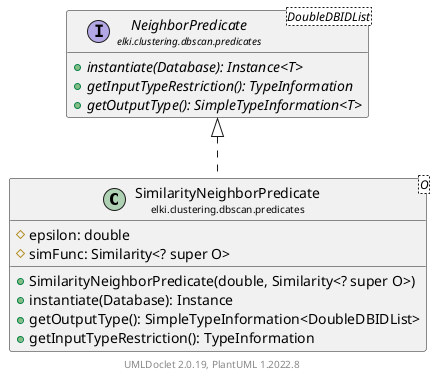 @startuml
    remove .*\.(Instance|Par|Parameterizer|Factory)$
    set namespaceSeparator none
    hide empty fields
    hide empty methods

    class "<size:14>SimilarityNeighborPredicate\n<size:10>elki.clustering.dbscan.predicates" as elki.clustering.dbscan.predicates.SimilarityNeighborPredicate<O> [[SimilarityNeighborPredicate.html]] {
        #epsilon: double
        #simFunc: Similarity<? super O>
        +SimilarityNeighborPredicate(double, Similarity<? super O>)
        +instantiate(Database): Instance
        +getOutputType(): SimpleTypeInformation<DoubleDBIDList>
        +getInputTypeRestriction(): TypeInformation
    }

    interface "<size:14>NeighborPredicate\n<size:10>elki.clustering.dbscan.predicates" as elki.clustering.dbscan.predicates.NeighborPredicate<DoubleDBIDList> [[NeighborPredicate.html]] {
        {abstract} +instantiate(Database): Instance<T>
        {abstract} +getInputTypeRestriction(): TypeInformation
        {abstract} +getOutputType(): SimpleTypeInformation<T>
    }
    class "<size:14>SimilarityNeighborPredicate.Instance\n<size:10>elki.clustering.dbscan.predicates" as elki.clustering.dbscan.predicates.SimilarityNeighborPredicate.Instance [[SimilarityNeighborPredicate.Instance.html]]
    class "<size:14>SimilarityNeighborPredicate.Par\n<size:10>elki.clustering.dbscan.predicates" as elki.clustering.dbscan.predicates.SimilarityNeighborPredicate.Par<O>

    elki.clustering.dbscan.predicates.NeighborPredicate <|.. elki.clustering.dbscan.predicates.SimilarityNeighborPredicate
    elki.clustering.dbscan.predicates.SimilarityNeighborPredicate +-- elki.clustering.dbscan.predicates.SimilarityNeighborPredicate.Instance
    elki.clustering.dbscan.predicates.SimilarityNeighborPredicate +-- elki.clustering.dbscan.predicates.SimilarityNeighborPredicate.Par

    center footer UMLDoclet 2.0.19, PlantUML 1.2022.8
@enduml
